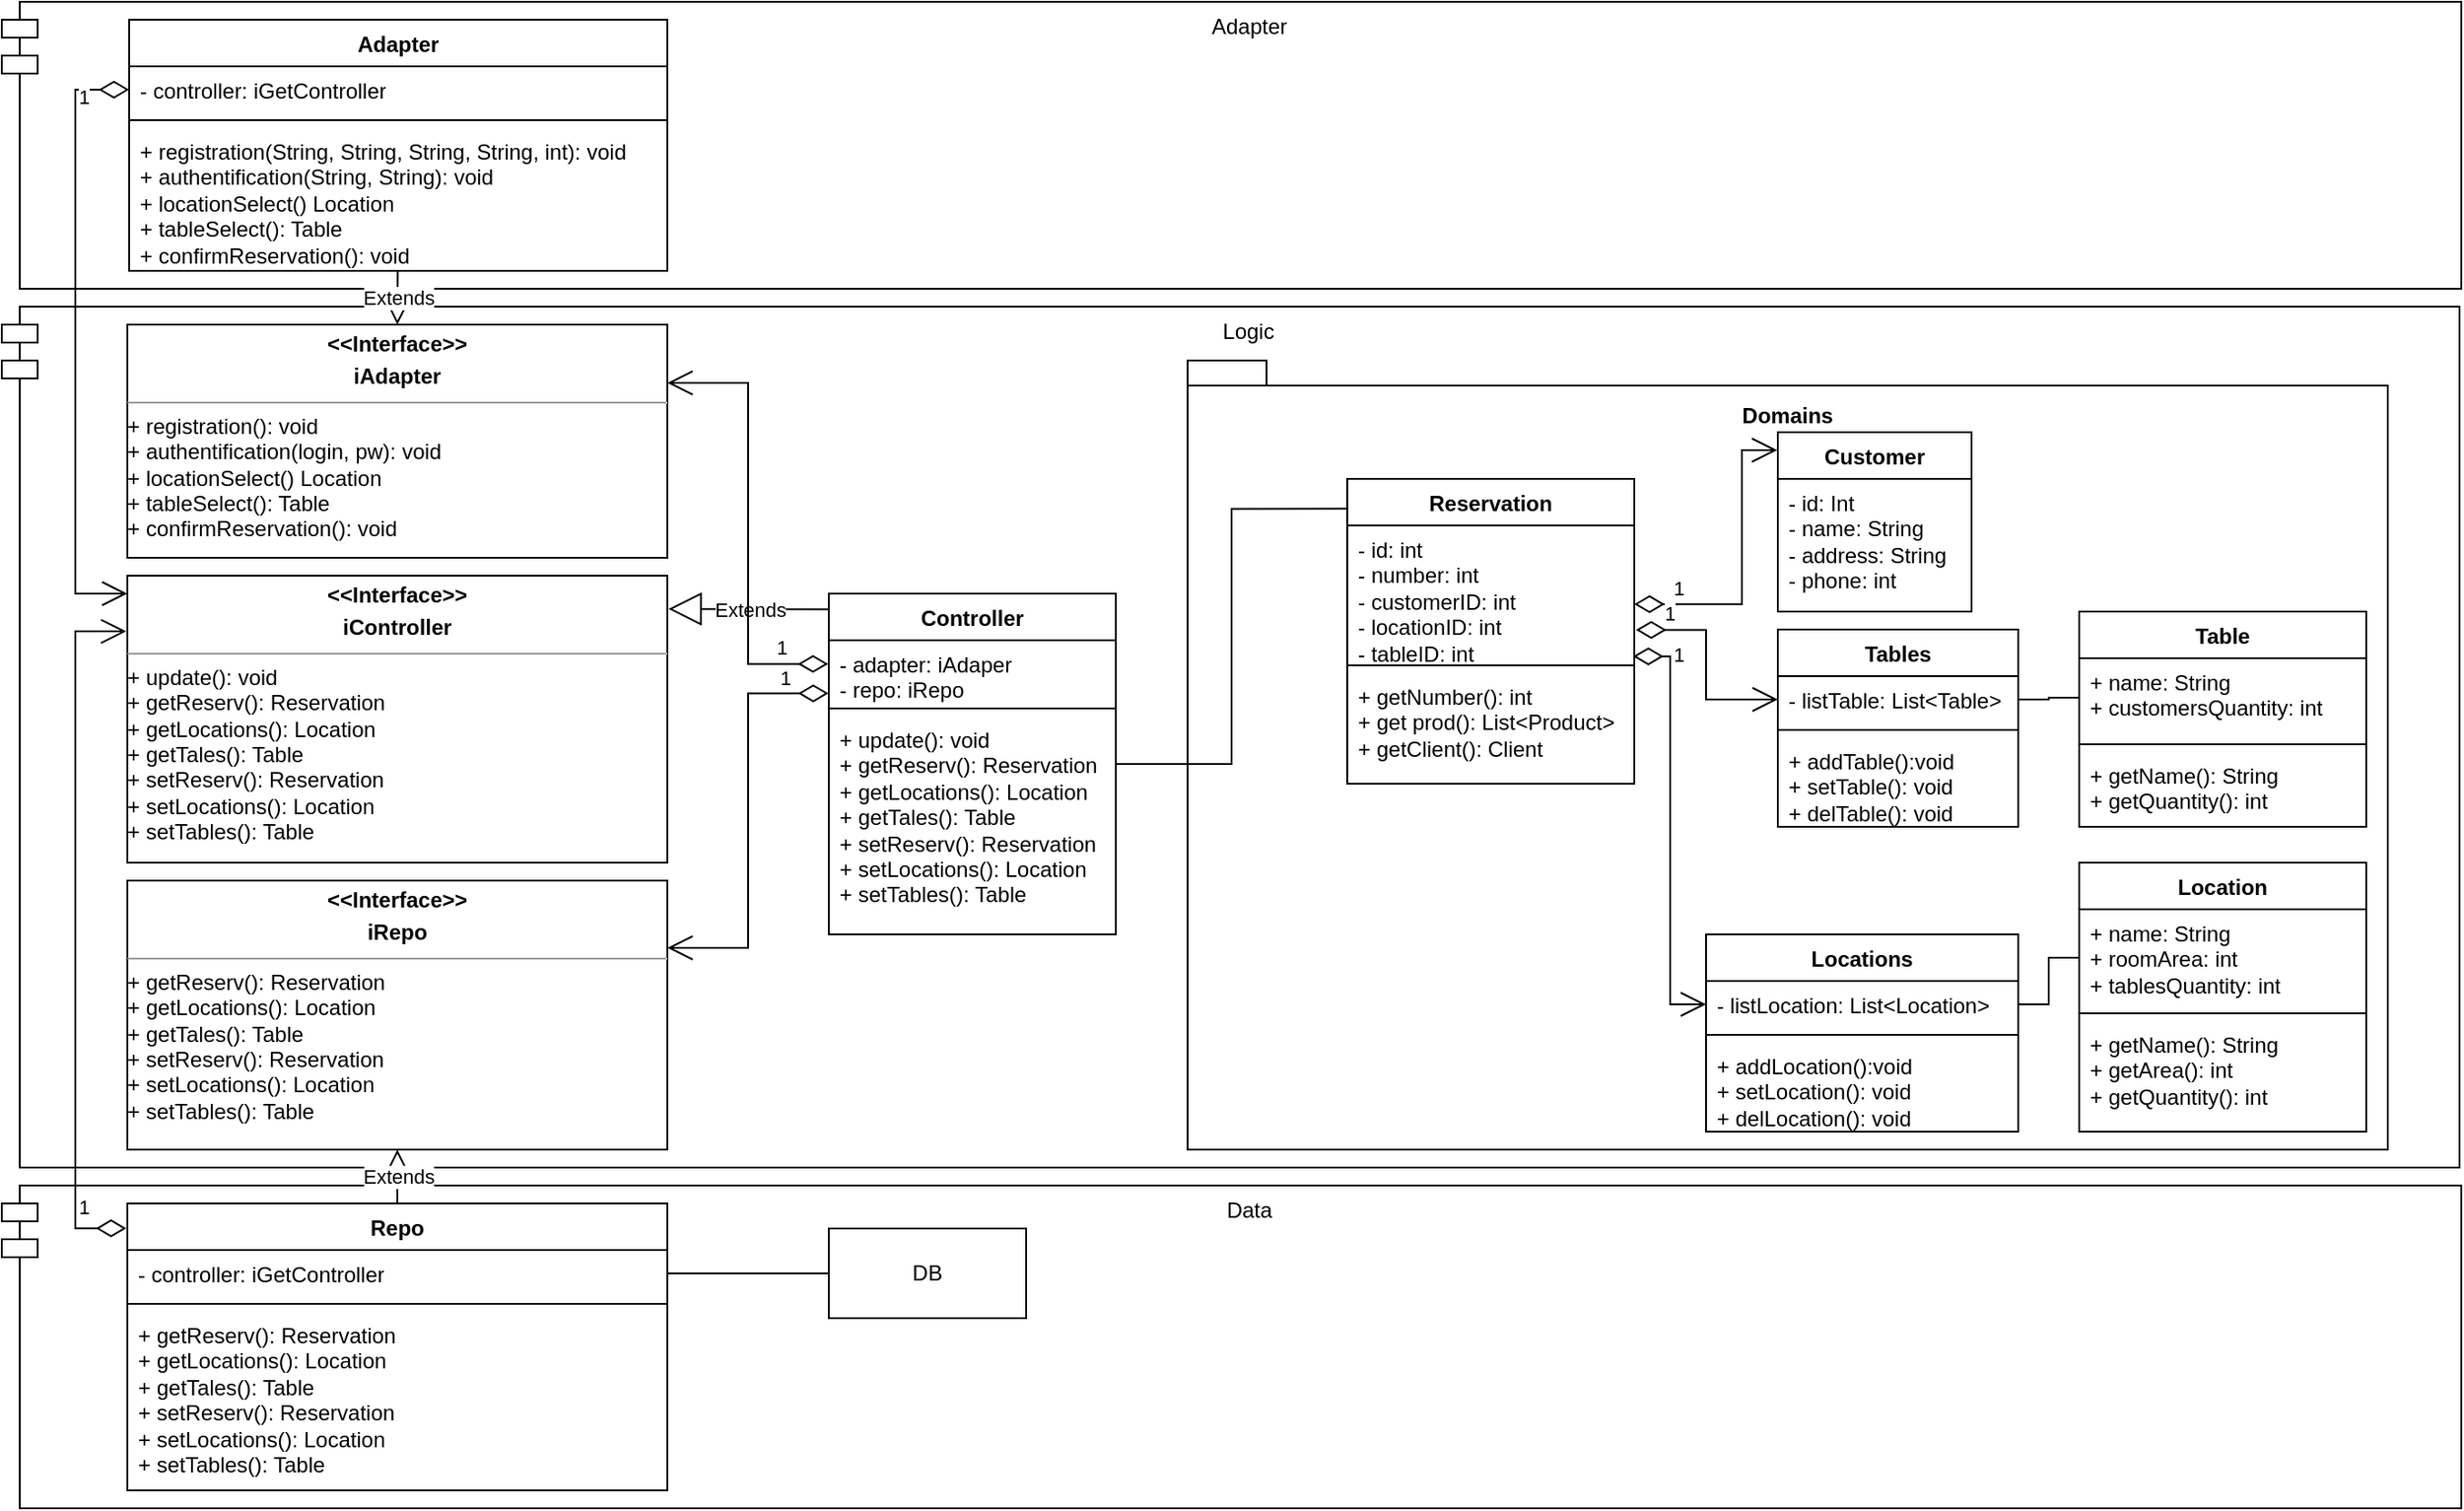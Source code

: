 <mxfile version="22.1.11" type="device">
  <diagram name="Страница — 1" id="iccQO1knJx4fQwvvYH7b">
    <mxGraphModel dx="398" dy="232" grid="1" gridSize="10" guides="1" tooltips="1" connect="1" arrows="1" fold="1" page="1" pageScale="1" pageWidth="827" pageHeight="1169" math="0" shadow="0">
      <root>
        <mxCell id="0" />
        <mxCell id="1" parent="0" />
        <mxCell id="4vGNX6ftqIx7hebFvJX0-1" value="Adapter" style="shape=module;align=left;spacingLeft=20;align=center;verticalAlign=top;whiteSpace=wrap;html=1;" parent="1" vertex="1">
          <mxGeometry x="29" y="10" width="1371" height="160" as="geometry" />
        </mxCell>
        <mxCell id="4vGNX6ftqIx7hebFvJX0-2" value="Logic" style="shape=module;align=left;spacingLeft=20;align=center;verticalAlign=top;whiteSpace=wrap;html=1;" parent="1" vertex="1">
          <mxGeometry x="29" y="180" width="1370" height="480" as="geometry" />
        </mxCell>
        <mxCell id="4vGNX6ftqIx7hebFvJX0-3" value="Data" style="shape=module;align=left;spacingLeft=20;align=center;verticalAlign=top;whiteSpace=wrap;html=1;" parent="1" vertex="1">
          <mxGeometry x="29" y="670" width="1371" height="180" as="geometry" />
        </mxCell>
        <mxCell id="Mzm_h6cvFY5Xjswd9-C1-1" value="Adapter" style="swimlane;fontStyle=1;align=center;verticalAlign=top;childLayout=stackLayout;horizontal=1;startSize=26;horizontalStack=0;resizeParent=1;resizeParentMax=0;resizeLast=0;collapsible=1;marginBottom=0;whiteSpace=wrap;html=1;" parent="1" vertex="1">
          <mxGeometry x="100" y="20" width="300" height="140" as="geometry" />
        </mxCell>
        <mxCell id="Mzm_h6cvFY5Xjswd9-C1-2" value="- controller: iGetController" style="text;strokeColor=none;fillColor=none;align=left;verticalAlign=top;spacingLeft=4;spacingRight=4;overflow=hidden;rotatable=0;points=[[0,0.5],[1,0.5]];portConstraint=eastwest;whiteSpace=wrap;html=1;" parent="Mzm_h6cvFY5Xjswd9-C1-1" vertex="1">
          <mxGeometry y="26" width="300" height="26" as="geometry" />
        </mxCell>
        <mxCell id="Mzm_h6cvFY5Xjswd9-C1-3" value="" style="line;strokeWidth=1;fillColor=none;align=left;verticalAlign=middle;spacingTop=-1;spacingLeft=3;spacingRight=3;rotatable=0;labelPosition=right;points=[];portConstraint=eastwest;strokeColor=inherit;" parent="Mzm_h6cvFY5Xjswd9-C1-1" vertex="1">
          <mxGeometry y="52" width="300" height="8" as="geometry" />
        </mxCell>
        <mxCell id="Mzm_h6cvFY5Xjswd9-C1-4" value="+ registration(String, String, String, String, int): void&lt;br&gt;+ authentification(String, String): void&lt;br&gt;+ locationSelect() Location&lt;br&gt;+ tableSelect(): Table&lt;br&gt;+ confirmReservation(): void" style="text;strokeColor=none;fillColor=none;align=left;verticalAlign=top;spacingLeft=4;spacingRight=4;overflow=hidden;rotatable=0;points=[[0,0.5],[1,0.5]];portConstraint=eastwest;whiteSpace=wrap;html=1;" parent="Mzm_h6cvFY5Xjswd9-C1-1" vertex="1">
          <mxGeometry y="60" width="300" height="80" as="geometry" />
        </mxCell>
        <mxCell id="Mzm_h6cvFY5Xjswd9-C1-5" value="Repo" style="swimlane;fontStyle=1;align=center;verticalAlign=top;childLayout=stackLayout;horizontal=1;startSize=26;horizontalStack=0;resizeParent=1;resizeParentMax=0;resizeLast=0;collapsible=1;marginBottom=0;whiteSpace=wrap;html=1;" parent="1" vertex="1">
          <mxGeometry x="99" y="680" width="301" height="160" as="geometry" />
        </mxCell>
        <mxCell id="Mzm_h6cvFY5Xjswd9-C1-6" value="- controller: iGetController" style="text;strokeColor=none;fillColor=none;align=left;verticalAlign=top;spacingLeft=4;spacingRight=4;overflow=hidden;rotatable=0;points=[[0,0.5],[1,0.5]];portConstraint=eastwest;whiteSpace=wrap;html=1;" parent="Mzm_h6cvFY5Xjswd9-C1-5" vertex="1">
          <mxGeometry y="26" width="301" height="26" as="geometry" />
        </mxCell>
        <mxCell id="Mzm_h6cvFY5Xjswd9-C1-7" value="" style="line;strokeWidth=1;fillColor=none;align=left;verticalAlign=middle;spacingTop=-1;spacingLeft=3;spacingRight=3;rotatable=0;labelPosition=right;points=[];portConstraint=eastwest;strokeColor=inherit;" parent="Mzm_h6cvFY5Xjswd9-C1-5" vertex="1">
          <mxGeometry y="52" width="301" height="8" as="geometry" />
        </mxCell>
        <mxCell id="Mzm_h6cvFY5Xjswd9-C1-8" value="+ getReserv(): Reservation&lt;br style=&quot;border-color: var(--border-color);&quot;&gt;+ getLocations(): Location&lt;br style=&quot;border-color: var(--border-color);&quot;&gt;+ getTales(): Table&lt;br style=&quot;border-color: var(--border-color);&quot;&gt;+ setReserv(): Reservation&lt;br style=&quot;border-color: var(--border-color);&quot;&gt;+ setLocations(): Location&lt;br style=&quot;border-color: var(--border-color);&quot;&gt;+ setTables(): Table" style="text;strokeColor=none;fillColor=none;align=left;verticalAlign=top;spacingLeft=4;spacingRight=4;overflow=hidden;rotatable=0;points=[[0,0.5],[1,0.5]];portConstraint=eastwest;whiteSpace=wrap;html=1;" parent="Mzm_h6cvFY5Xjswd9-C1-5" vertex="1">
          <mxGeometry y="60" width="301" height="100" as="geometry" />
        </mxCell>
        <mxCell id="Mzm_h6cvFY5Xjswd9-C1-9" value="&lt;p style=&quot;margin:0px;margin-top:4px;text-align:center;&quot;&gt;&lt;b&gt;&amp;lt;&amp;lt;Interface&amp;gt;&amp;gt;&lt;/b&gt;&lt;/p&gt;&lt;p style=&quot;margin:0px;margin-top:4px;text-align:center;&quot;&gt;&lt;b&gt;iAdapter&lt;/b&gt;&lt;/p&gt;&lt;hr size=&quot;1&quot;&gt;&lt;div style=&quot;height:2px;&quot;&gt;+ registration(): void&lt;br style=&quot;border-color: var(--border-color);&quot;&gt;+ authentification(login, pw): void&lt;br style=&quot;border-color: var(--border-color);&quot;&gt;+ locationSelect() Location&lt;br style=&quot;border-color: var(--border-color);&quot;&gt;+ tableSelect(): Table&lt;br style=&quot;border-color: var(--border-color);&quot;&gt;+ confirmReservation(): void&lt;/div&gt;" style="verticalAlign=top;align=left;overflow=fill;fontSize=12;fontFamily=Helvetica;html=1;whiteSpace=wrap;" parent="1" vertex="1">
          <mxGeometry x="99" y="190" width="301" height="130" as="geometry" />
        </mxCell>
        <mxCell id="Mzm_h6cvFY5Xjswd9-C1-10" value="&lt;p style=&quot;margin:0px;margin-top:4px;text-align:center;&quot;&gt;&lt;b&gt;&amp;lt;&amp;lt;Interface&amp;gt;&amp;gt;&lt;/b&gt;&lt;/p&gt;&lt;p style=&quot;margin:0px;margin-top:4px;text-align:center;&quot;&gt;&lt;b&gt;iRepo&lt;/b&gt;&lt;/p&gt;&lt;hr size=&quot;1&quot;&gt;&lt;div style=&quot;height:2px;&quot;&gt;+ getReserv(): Reservation&lt;br style=&quot;border-color: var(--border-color);&quot;&gt;+ getLocations(): Location&lt;br style=&quot;border-color: var(--border-color);&quot;&gt;+ getTales(): Table&lt;br style=&quot;border-color: var(--border-color);&quot;&gt;+ setReserv(): Reservation&lt;br style=&quot;border-color: var(--border-color);&quot;&gt;+ setLocations(): Location&lt;br style=&quot;border-color: var(--border-color);&quot;&gt;+ setTables(): Table&lt;/div&gt;" style="verticalAlign=top;align=left;overflow=fill;fontSize=12;fontFamily=Helvetica;html=1;whiteSpace=wrap;" parent="1" vertex="1">
          <mxGeometry x="99" y="500" width="301" height="150" as="geometry" />
        </mxCell>
        <mxCell id="Mzm_h6cvFY5Xjswd9-C1-11" value="&lt;p style=&quot;margin:0px;margin-top:4px;text-align:center;&quot;&gt;&lt;b&gt;&amp;lt;&amp;lt;Interface&amp;gt;&amp;gt;&lt;/b&gt;&lt;/p&gt;&lt;p style=&quot;margin:0px;margin-top:4px;text-align:center;&quot;&gt;&lt;b&gt;iController&lt;/b&gt;&lt;/p&gt;&lt;hr size=&quot;1&quot;&gt;&lt;div style=&quot;height:2px;&quot;&gt;&lt;div style=&quot;&quot;&gt;&lt;span style=&quot;background-color: initial;&quot;&gt;+ update(): void&lt;/span&gt;&lt;/div&gt;&lt;div style=&quot;&quot;&gt;&lt;span style=&quot;background-color: initial;&quot;&gt;+ getReserv(): Reservation&lt;/span&gt;&lt;/div&gt;&lt;div style=&quot;&quot;&gt;&lt;span style=&quot;background-color: initial;&quot;&gt;+ getLocations(): Location&lt;/span&gt;&lt;/div&gt;&lt;div style=&quot;&quot;&gt;&lt;span style=&quot;background-color: initial;&quot;&gt;+ getTales(): Table&lt;/span&gt;&lt;/div&gt;&lt;div style=&quot;&quot;&gt;&lt;span style=&quot;background-color: initial;&quot;&gt;+ setReserv(): Reservation&lt;/span&gt;&lt;/div&gt;&lt;div style=&quot;&quot;&gt;&lt;span style=&quot;background-color: initial;&quot;&gt;+ setLocations(): Location&lt;/span&gt;&lt;/div&gt;&lt;div style=&quot;&quot;&gt;&lt;span style=&quot;background-color: initial;&quot;&gt;+ setTables(): Table&lt;/span&gt;&lt;/div&gt;&lt;/div&gt;" style="verticalAlign=top;align=left;overflow=fill;fontSize=12;fontFamily=Helvetica;html=1;whiteSpace=wrap;" parent="1" vertex="1">
          <mxGeometry x="99" y="330" width="301" height="160" as="geometry" />
        </mxCell>
        <mxCell id="Mzm_h6cvFY5Xjswd9-C1-12" value="&lt;div style=&quot;&quot;&gt;&lt;span style=&quot;background-color: initial;&quot;&gt;Domains&lt;/span&gt;&lt;/div&gt;&lt;div style=&quot;&quot;&gt;&lt;span style=&quot;background-color: initial;&quot;&gt;&lt;br&gt;&lt;/span&gt;&lt;/div&gt;&lt;div style=&quot;&quot;&gt;&lt;span style=&quot;background-color: initial;&quot;&gt;&lt;br&gt;&lt;/span&gt;&lt;/div&gt;&lt;div style=&quot;&quot;&gt;&lt;span style=&quot;background-color: initial;&quot;&gt;&lt;br&gt;&lt;/span&gt;&lt;/div&gt;&lt;div style=&quot;&quot;&gt;&lt;span style=&quot;background-color: initial;&quot;&gt;&lt;br&gt;&lt;/span&gt;&lt;/div&gt;&lt;div style=&quot;&quot;&gt;&lt;span style=&quot;background-color: initial;&quot;&gt;&lt;br&gt;&lt;/span&gt;&lt;/div&gt;&lt;div style=&quot;&quot;&gt;&lt;span style=&quot;background-color: initial;&quot;&gt;&lt;br&gt;&lt;/span&gt;&lt;/div&gt;&lt;div style=&quot;&quot;&gt;&lt;span style=&quot;background-color: initial;&quot;&gt;&lt;br&gt;&lt;/span&gt;&lt;/div&gt;&lt;div style=&quot;&quot;&gt;&lt;span style=&quot;background-color: initial;&quot;&gt;&lt;br&gt;&lt;/span&gt;&lt;/div&gt;&lt;div style=&quot;&quot;&gt;&lt;span style=&quot;background-color: initial;&quot;&gt;&lt;br&gt;&lt;/span&gt;&lt;/div&gt;&lt;div style=&quot;&quot;&gt;&lt;span style=&quot;background-color: initial;&quot;&gt;&lt;br&gt;&lt;/span&gt;&lt;/div&gt;&lt;div style=&quot;&quot;&gt;&lt;span style=&quot;background-color: initial;&quot;&gt;&lt;br&gt;&lt;/span&gt;&lt;/div&gt;&lt;div style=&quot;&quot;&gt;&lt;span style=&quot;background-color: initial;&quot;&gt;&lt;br&gt;&lt;/span&gt;&lt;/div&gt;&lt;div style=&quot;&quot;&gt;&lt;span style=&quot;background-color: initial;&quot;&gt;&lt;br&gt;&lt;/span&gt;&lt;/div&gt;&lt;div style=&quot;&quot;&gt;&lt;span style=&quot;background-color: initial;&quot;&gt;&lt;br&gt;&lt;/span&gt;&lt;/div&gt;&lt;div style=&quot;&quot;&gt;&lt;span style=&quot;background-color: initial;&quot;&gt;&lt;br&gt;&lt;/span&gt;&lt;/div&gt;&lt;div style=&quot;&quot;&gt;&lt;span style=&quot;background-color: initial;&quot;&gt;&lt;br&gt;&lt;/span&gt;&lt;/div&gt;&lt;div style=&quot;&quot;&gt;&lt;span style=&quot;background-color: initial;&quot;&gt;&lt;br&gt;&lt;/span&gt;&lt;/div&gt;&lt;div style=&quot;&quot;&gt;&lt;span style=&quot;background-color: initial;&quot;&gt;&lt;br&gt;&lt;/span&gt;&lt;/div&gt;&lt;div style=&quot;&quot;&gt;&lt;span style=&quot;background-color: initial;&quot;&gt;&lt;br&gt;&lt;/span&gt;&lt;/div&gt;&lt;div style=&quot;&quot;&gt;&lt;span style=&quot;background-color: initial;&quot;&gt;&lt;br&gt;&lt;/span&gt;&lt;/div&gt;&lt;div style=&quot;&quot;&gt;&lt;span style=&quot;background-color: initial;&quot;&gt;&lt;br&gt;&lt;/span&gt;&lt;/div&gt;&lt;div style=&quot;&quot;&gt;&lt;span style=&quot;background-color: initial;&quot;&gt;&lt;br&gt;&lt;/span&gt;&lt;/div&gt;&lt;div style=&quot;&quot;&gt;&lt;span style=&quot;background-color: initial;&quot;&gt;&lt;br&gt;&lt;/span&gt;&lt;/div&gt;&lt;div style=&quot;&quot;&gt;&lt;span style=&quot;background-color: initial;&quot;&gt;&lt;br&gt;&lt;/span&gt;&lt;/div&gt;&lt;div style=&quot;&quot;&gt;&lt;span style=&quot;background-color: initial;&quot;&gt;&lt;br&gt;&lt;/span&gt;&lt;/div&gt;&lt;div style=&quot;&quot;&gt;&lt;span style=&quot;background-color: initial;&quot;&gt;&lt;br&gt;&lt;/span&gt;&lt;/div&gt;&lt;div style=&quot;&quot;&gt;&lt;span style=&quot;background-color: initial;&quot;&gt;&lt;br&gt;&lt;/span&gt;&lt;/div&gt;" style="shape=folder;fontStyle=1;spacingTop=10;tabWidth=40;tabHeight=14;tabPosition=left;html=1;whiteSpace=wrap;align=center;" parent="1" vertex="1">
          <mxGeometry x="690" y="210" width="669" height="440" as="geometry" />
        </mxCell>
        <mxCell id="Mzm_h6cvFY5Xjswd9-C1-13" value="Controller" style="swimlane;fontStyle=1;align=center;verticalAlign=top;childLayout=stackLayout;horizontal=1;startSize=26;horizontalStack=0;resizeParent=1;resizeParentMax=0;resizeLast=0;collapsible=1;marginBottom=0;whiteSpace=wrap;html=1;" parent="1" vertex="1">
          <mxGeometry x="490" y="340" width="160" height="190" as="geometry" />
        </mxCell>
        <mxCell id="Mzm_h6cvFY5Xjswd9-C1-14" value="- adapter: iAdaper&lt;br&gt;- repo: iRepo" style="text;strokeColor=none;fillColor=none;align=left;verticalAlign=top;spacingLeft=4;spacingRight=4;overflow=hidden;rotatable=0;points=[[0,0.5],[1,0.5]];portConstraint=eastwest;whiteSpace=wrap;html=1;" parent="Mzm_h6cvFY5Xjswd9-C1-13" vertex="1">
          <mxGeometry y="26" width="160" height="34" as="geometry" />
        </mxCell>
        <mxCell id="Mzm_h6cvFY5Xjswd9-C1-15" value="" style="line;strokeWidth=1;fillColor=none;align=left;verticalAlign=middle;spacingTop=-1;spacingLeft=3;spacingRight=3;rotatable=0;labelPosition=right;points=[];portConstraint=eastwest;strokeColor=inherit;" parent="Mzm_h6cvFY5Xjswd9-C1-13" vertex="1">
          <mxGeometry y="60" width="160" height="8" as="geometry" />
        </mxCell>
        <mxCell id="Mzm_h6cvFY5Xjswd9-C1-16" value="+ update(): void&lt;br style=&quot;border-color: var(--border-color);&quot;&gt;+ getReserv(): Reservation&lt;br style=&quot;border-color: var(--border-color);&quot;&gt;+ getLocations(): Location&lt;br style=&quot;border-color: var(--border-color);&quot;&gt;+ getTales(): Table&lt;br style=&quot;border-color: var(--border-color);&quot;&gt;+ setReserv(): Reservation&lt;br style=&quot;border-color: var(--border-color);&quot;&gt;+ setLocations(): Location&lt;br style=&quot;border-color: var(--border-color);&quot;&gt;+ setTables(): Table" style="text;strokeColor=none;fillColor=none;align=left;verticalAlign=top;spacingLeft=4;spacingRight=4;overflow=hidden;rotatable=0;points=[[0,0.5],[1,0.5]];portConstraint=eastwest;whiteSpace=wrap;html=1;" parent="Mzm_h6cvFY5Xjswd9-C1-13" vertex="1">
          <mxGeometry y="68" width="160" height="122" as="geometry" />
        </mxCell>
        <mxCell id="Mzm_h6cvFY5Xjswd9-C1-17" value="Location" style="swimlane;fontStyle=1;align=center;verticalAlign=top;childLayout=stackLayout;horizontal=1;startSize=26;horizontalStack=0;resizeParent=1;resizeParentMax=0;resizeLast=0;collapsible=1;marginBottom=0;whiteSpace=wrap;html=1;" parent="1" vertex="1">
          <mxGeometry x="1187" y="490" width="160" height="150" as="geometry" />
        </mxCell>
        <mxCell id="Mzm_h6cvFY5Xjswd9-C1-18" value="+ name: String&lt;br&gt;+ roomArea: int&lt;br&gt;+ tablesQuantity: int" style="text;strokeColor=none;fillColor=none;align=left;verticalAlign=top;spacingLeft=4;spacingRight=4;overflow=hidden;rotatable=0;points=[[0,0.5],[1,0.5]];portConstraint=eastwest;whiteSpace=wrap;html=1;" parent="Mzm_h6cvFY5Xjswd9-C1-17" vertex="1">
          <mxGeometry y="26" width="160" height="54" as="geometry" />
        </mxCell>
        <mxCell id="Mzm_h6cvFY5Xjswd9-C1-19" value="" style="line;strokeWidth=1;fillColor=none;align=left;verticalAlign=middle;spacingTop=-1;spacingLeft=3;spacingRight=3;rotatable=0;labelPosition=right;points=[];portConstraint=eastwest;strokeColor=inherit;" parent="Mzm_h6cvFY5Xjswd9-C1-17" vertex="1">
          <mxGeometry y="80" width="160" height="8" as="geometry" />
        </mxCell>
        <mxCell id="Mzm_h6cvFY5Xjswd9-C1-20" value="+ getName(): String&lt;br&gt;+ getArea(): int&lt;br&gt;+ getQuantity(): int" style="text;strokeColor=none;fillColor=none;align=left;verticalAlign=top;spacingLeft=4;spacingRight=4;overflow=hidden;rotatable=0;points=[[0,0.5],[1,0.5]];portConstraint=eastwest;whiteSpace=wrap;html=1;" parent="Mzm_h6cvFY5Xjswd9-C1-17" vertex="1">
          <mxGeometry y="88" width="160" height="62" as="geometry" />
        </mxCell>
        <mxCell id="Mzm_h6cvFY5Xjswd9-C1-21" value="DB" style="html=1;whiteSpace=wrap;" parent="1" vertex="1">
          <mxGeometry x="490" y="694" width="110" height="50" as="geometry" />
        </mxCell>
        <mxCell id="Mzm_h6cvFY5Xjswd9-C1-22" value="" style="endArrow=none;html=1;edgeStyle=orthogonalEdgeStyle;rounded=0;exitX=1;exitY=0.5;exitDx=0;exitDy=0;entryX=0;entryY=0.5;entryDx=0;entryDy=0;" parent="1" source="Mzm_h6cvFY5Xjswd9-C1-6" target="Mzm_h6cvFY5Xjswd9-C1-21" edge="1">
          <mxGeometry relative="1" as="geometry">
            <mxPoint x="269" y="723" as="sourcePoint" />
            <mxPoint x="448" y="202" as="targetPoint" />
          </mxGeometry>
        </mxCell>
        <mxCell id="Mzm_h6cvFY5Xjswd9-C1-27" value="Customer" style="swimlane;fontStyle=1;align=center;verticalAlign=top;childLayout=stackLayout;horizontal=1;startSize=26;horizontalStack=0;resizeParent=1;resizeParentMax=0;resizeLast=0;collapsible=1;marginBottom=0;whiteSpace=wrap;html=1;" parent="1" vertex="1">
          <mxGeometry x="1019" y="250" width="108" height="100" as="geometry" />
        </mxCell>
        <mxCell id="Mzm_h6cvFY5Xjswd9-C1-28" value="- id: Int&lt;br&gt;- name: String&lt;br&gt;- address: String&lt;br&gt;- phone: int" style="text;strokeColor=none;fillColor=none;align=left;verticalAlign=top;spacingLeft=4;spacingRight=4;overflow=hidden;rotatable=0;points=[[0,0.5],[1,0.5]];portConstraint=eastwest;whiteSpace=wrap;html=1;" parent="Mzm_h6cvFY5Xjswd9-C1-27" vertex="1">
          <mxGeometry y="26" width="108" height="74" as="geometry" />
        </mxCell>
        <mxCell id="Mzm_h6cvFY5Xjswd9-C1-29" value="Locations" style="swimlane;fontStyle=1;align=center;verticalAlign=top;childLayout=stackLayout;horizontal=1;startSize=26;horizontalStack=0;resizeParent=1;resizeParentMax=0;resizeLast=0;collapsible=1;marginBottom=0;whiteSpace=wrap;html=1;" parent="1" vertex="1">
          <mxGeometry x="979" y="530" width="174" height="110" as="geometry" />
        </mxCell>
        <mxCell id="Mzm_h6cvFY5Xjswd9-C1-30" value="- listLocation: List&amp;lt;Location&amp;gt;" style="text;strokeColor=none;fillColor=none;align=left;verticalAlign=top;spacingLeft=4;spacingRight=4;overflow=hidden;rotatable=0;points=[[0,0.5],[1,0.5]];portConstraint=eastwest;whiteSpace=wrap;html=1;" parent="Mzm_h6cvFY5Xjswd9-C1-29" vertex="1">
          <mxGeometry y="26" width="174" height="26" as="geometry" />
        </mxCell>
        <mxCell id="Mzm_h6cvFY5Xjswd9-C1-31" value="" style="line;strokeWidth=1;fillColor=none;align=left;verticalAlign=middle;spacingTop=-1;spacingLeft=3;spacingRight=3;rotatable=0;labelPosition=right;points=[];portConstraint=eastwest;strokeColor=inherit;" parent="Mzm_h6cvFY5Xjswd9-C1-29" vertex="1">
          <mxGeometry y="52" width="174" height="8" as="geometry" />
        </mxCell>
        <mxCell id="Mzm_h6cvFY5Xjswd9-C1-32" value="+ addLocation():void&lt;br style=&quot;border-color: var(--border-color); text-align: center;&quot;&gt;+ setLocation&lt;span style=&quot;text-align: center;&quot;&gt;(): void&lt;/span&gt;&lt;br style=&quot;border-color: var(--border-color); text-align: center;&quot;&gt;+ delLocation(): void" style="text;strokeColor=none;fillColor=none;align=left;verticalAlign=top;spacingLeft=4;spacingRight=4;overflow=hidden;rotatable=0;points=[[0,0.5],[1,0.5]];portConstraint=eastwest;whiteSpace=wrap;html=1;" parent="Mzm_h6cvFY5Xjswd9-C1-29" vertex="1">
          <mxGeometry y="60" width="174" height="50" as="geometry" />
        </mxCell>
        <mxCell id="Mzm_h6cvFY5Xjswd9-C1-33" value="Reservation" style="swimlane;fontStyle=1;align=center;verticalAlign=top;childLayout=stackLayout;horizontal=1;startSize=26;horizontalStack=0;resizeParent=1;resizeParentMax=0;resizeLast=0;collapsible=1;marginBottom=0;whiteSpace=wrap;html=1;" parent="1" vertex="1">
          <mxGeometry x="779" y="276" width="160" height="170" as="geometry" />
        </mxCell>
        <mxCell id="Mzm_h6cvFY5Xjswd9-C1-34" value="- id: int&lt;br&gt;- number: int&lt;br&gt;- customerID: int&lt;br&gt;- locationID: int&lt;br style=&quot;border-color: var(--border-color);&quot;&gt;- tableID: int" style="text;strokeColor=none;fillColor=none;align=left;verticalAlign=top;spacingLeft=4;spacingRight=4;overflow=hidden;rotatable=0;points=[[0,0.5],[1,0.5]];portConstraint=eastwest;whiteSpace=wrap;html=1;" parent="Mzm_h6cvFY5Xjswd9-C1-33" vertex="1">
          <mxGeometry y="26" width="160" height="74" as="geometry" />
        </mxCell>
        <mxCell id="Mzm_h6cvFY5Xjswd9-C1-35" value="" style="line;strokeWidth=1;fillColor=none;align=left;verticalAlign=middle;spacingTop=-1;spacingLeft=3;spacingRight=3;rotatable=0;labelPosition=right;points=[];portConstraint=eastwest;strokeColor=inherit;" parent="Mzm_h6cvFY5Xjswd9-C1-33" vertex="1">
          <mxGeometry y="100" width="160" height="8" as="geometry" />
        </mxCell>
        <mxCell id="Mzm_h6cvFY5Xjswd9-C1-36" value="+ getNumber(): int&lt;br&gt;+ get prod(): List&amp;lt;Product&amp;gt;&lt;br&gt;+ getClient(): Client" style="text;strokeColor=none;fillColor=none;align=left;verticalAlign=top;spacingLeft=4;spacingRight=4;overflow=hidden;rotatable=0;points=[[0,0.5],[1,0.5]];portConstraint=eastwest;whiteSpace=wrap;html=1;" parent="Mzm_h6cvFY5Xjswd9-C1-33" vertex="1">
          <mxGeometry y="108" width="160" height="62" as="geometry" />
        </mxCell>
        <mxCell id="Mzm_h6cvFY5Xjswd9-C1-37" value="1" style="endArrow=open;html=1;endSize=12;startArrow=diamondThin;startSize=14;startFill=0;edgeStyle=orthogonalEdgeStyle;align=left;verticalAlign=bottom;rounded=0;exitX=0.996;exitY=0.986;exitDx=0;exitDy=0;exitPerimeter=0;entryX=0;entryY=0.5;entryDx=0;entryDy=0;" parent="1" source="Mzm_h6cvFY5Xjswd9-C1-34" target="Mzm_h6cvFY5Xjswd9-C1-30" edge="1">
          <mxGeometry x="-0.751" relative="1" as="geometry">
            <mxPoint x="1319.97" y="724.78" as="sourcePoint" />
            <mxPoint x="1369" y="725" as="targetPoint" />
            <Array as="points">
              <mxPoint x="959" y="375" />
              <mxPoint x="959" y="569" />
            </Array>
            <mxPoint as="offset" />
          </mxGeometry>
        </mxCell>
        <mxCell id="Mzm_h6cvFY5Xjswd9-C1-38" value="1" style="endArrow=open;html=1;endSize=12;startArrow=diamondThin;startSize=14;startFill=0;edgeStyle=orthogonalEdgeStyle;align=left;verticalAlign=bottom;rounded=0;exitX=1;exitY=0.593;exitDx=0;exitDy=0;entryX=-0.003;entryY=0.094;entryDx=0;entryDy=0;entryPerimeter=0;exitPerimeter=0;" parent="1" source="Mzm_h6cvFY5Xjswd9-C1-34" target="Mzm_h6cvFY5Xjswd9-C1-27" edge="1">
          <mxGeometry x="-0.751" relative="1" as="geometry">
            <mxPoint x="1320" y="735" as="sourcePoint" />
            <mxPoint x="1273" y="550" as="targetPoint" />
            <Array as="points">
              <mxPoint x="999" y="346" />
              <mxPoint x="999" y="260" />
              <mxPoint x="1019" y="260" />
            </Array>
            <mxPoint as="offset" />
          </mxGeometry>
        </mxCell>
        <mxCell id="Mzm_h6cvFY5Xjswd9-C1-41" value="" style="endArrow=none;html=1;edgeStyle=orthogonalEdgeStyle;rounded=0;exitX=1;exitY=0.5;exitDx=0;exitDy=0;entryX=0;entryY=0.5;entryDx=0;entryDy=0;" parent="1" source="Mzm_h6cvFY5Xjswd9-C1-30" target="Mzm_h6cvFY5Xjswd9-C1-18" edge="1">
          <mxGeometry relative="1" as="geometry">
            <mxPoint x="1039" y="661" as="sourcePoint" />
            <mxPoint x="1102" y="499" as="targetPoint" />
          </mxGeometry>
        </mxCell>
        <mxCell id="Mzm_h6cvFY5Xjswd9-C1-42" value="Table" style="swimlane;fontStyle=1;align=center;verticalAlign=top;childLayout=stackLayout;horizontal=1;startSize=26;horizontalStack=0;resizeParent=1;resizeParentMax=0;resizeLast=0;collapsible=1;marginBottom=0;whiteSpace=wrap;html=1;" parent="1" vertex="1">
          <mxGeometry x="1187" y="350" width="160" height="120" as="geometry" />
        </mxCell>
        <mxCell id="Mzm_h6cvFY5Xjswd9-C1-43" value="+ name: String&lt;br&gt;+ customersQuantity: int" style="text;strokeColor=none;fillColor=none;align=left;verticalAlign=top;spacingLeft=4;spacingRight=4;overflow=hidden;rotatable=0;points=[[0,0.5],[1,0.5]];portConstraint=eastwest;whiteSpace=wrap;html=1;" parent="Mzm_h6cvFY5Xjswd9-C1-42" vertex="1">
          <mxGeometry y="26" width="160" height="44" as="geometry" />
        </mxCell>
        <mxCell id="Mzm_h6cvFY5Xjswd9-C1-44" value="" style="line;strokeWidth=1;fillColor=none;align=left;verticalAlign=middle;spacingTop=-1;spacingLeft=3;spacingRight=3;rotatable=0;labelPosition=right;points=[];portConstraint=eastwest;strokeColor=inherit;" parent="Mzm_h6cvFY5Xjswd9-C1-42" vertex="1">
          <mxGeometry y="70" width="160" height="8" as="geometry" />
        </mxCell>
        <mxCell id="Mzm_h6cvFY5Xjswd9-C1-45" value="+ getName(): String&lt;br&gt;+ getQuantity(): int" style="text;strokeColor=none;fillColor=none;align=left;verticalAlign=top;spacingLeft=4;spacingRight=4;overflow=hidden;rotatable=0;points=[[0,0.5],[1,0.5]];portConstraint=eastwest;whiteSpace=wrap;html=1;" parent="Mzm_h6cvFY5Xjswd9-C1-42" vertex="1">
          <mxGeometry y="78" width="160" height="42" as="geometry" />
        </mxCell>
        <mxCell id="Mzm_h6cvFY5Xjswd9-C1-46" value="Tables" style="swimlane;fontStyle=1;align=center;verticalAlign=top;childLayout=stackLayout;horizontal=1;startSize=26;horizontalStack=0;resizeParent=1;resizeParentMax=0;resizeLast=0;collapsible=1;marginBottom=0;whiteSpace=wrap;html=1;" parent="1" vertex="1">
          <mxGeometry x="1019" y="360" width="134" height="110" as="geometry" />
        </mxCell>
        <mxCell id="Mzm_h6cvFY5Xjswd9-C1-47" value="- listTable: List&amp;lt;Table&amp;gt;" style="text;strokeColor=none;fillColor=none;align=left;verticalAlign=top;spacingLeft=4;spacingRight=4;overflow=hidden;rotatable=0;points=[[0,0.5],[1,0.5]];portConstraint=eastwest;whiteSpace=wrap;html=1;" parent="Mzm_h6cvFY5Xjswd9-C1-46" vertex="1">
          <mxGeometry y="26" width="134" height="26" as="geometry" />
        </mxCell>
        <mxCell id="Mzm_h6cvFY5Xjswd9-C1-48" value="" style="line;strokeWidth=1;fillColor=none;align=left;verticalAlign=middle;spacingTop=-1;spacingLeft=3;spacingRight=3;rotatable=0;labelPosition=right;points=[];portConstraint=eastwest;strokeColor=inherit;" parent="Mzm_h6cvFY5Xjswd9-C1-46" vertex="1">
          <mxGeometry y="52" width="134" height="8" as="geometry" />
        </mxCell>
        <mxCell id="Mzm_h6cvFY5Xjswd9-C1-49" value="+ addTable():void&lt;br style=&quot;border-color: var(--border-color); text-align: center;&quot;&gt;+ setTable&lt;span style=&quot;text-align: center;&quot;&gt;(): void&lt;/span&gt;&lt;br style=&quot;border-color: var(--border-color); text-align: center;&quot;&gt;+ delTable(): void" style="text;strokeColor=none;fillColor=none;align=left;verticalAlign=top;spacingLeft=4;spacingRight=4;overflow=hidden;rotatable=0;points=[[0,0.5],[1,0.5]];portConstraint=eastwest;whiteSpace=wrap;html=1;" parent="Mzm_h6cvFY5Xjswd9-C1-46" vertex="1">
          <mxGeometry y="60" width="134" height="50" as="geometry" />
        </mxCell>
        <mxCell id="Mzm_h6cvFY5Xjswd9-C1-50" value="" style="endArrow=none;html=1;edgeStyle=orthogonalEdgeStyle;rounded=0;exitX=1;exitY=0.5;exitDx=0;exitDy=0;entryX=0;entryY=0.5;entryDx=0;entryDy=0;" parent="1" source="Mzm_h6cvFY5Xjswd9-C1-47" target="Mzm_h6cvFY5Xjswd9-C1-43" edge="1">
          <mxGeometry relative="1" as="geometry">
            <mxPoint x="1039" y="486" as="sourcePoint" />
            <mxPoint x="1102" y="324" as="targetPoint" />
          </mxGeometry>
        </mxCell>
        <mxCell id="Mzm_h6cvFY5Xjswd9-C1-51" value="1" style="endArrow=open;html=1;endSize=12;startArrow=diamondThin;startSize=14;startFill=0;edgeStyle=orthogonalEdgeStyle;align=left;verticalAlign=bottom;rounded=0;exitX=1.006;exitY=0.787;exitDx=0;exitDy=0;exitPerimeter=0;entryX=0;entryY=0.5;entryDx=0;entryDy=0;" parent="1" source="Mzm_h6cvFY5Xjswd9-C1-34" target="Mzm_h6cvFY5Xjswd9-C1-47" edge="1">
          <mxGeometry x="-0.751" relative="1" as="geometry">
            <mxPoint x="948" y="385" as="sourcePoint" />
            <mxPoint x="989" y="579" as="targetPoint" />
            <Array as="points">
              <mxPoint x="979" y="360" />
              <mxPoint x="979" y="399" />
            </Array>
            <mxPoint as="offset" />
          </mxGeometry>
        </mxCell>
        <mxCell id="Mzm_h6cvFY5Xjswd9-C1-52" value="Extends" style="endArrow=block;endSize=16;endFill=0;html=1;rounded=0;exitX=0;exitY=0.046;exitDx=0;exitDy=0;entryX=1.002;entryY=0.116;entryDx=0;entryDy=0;entryPerimeter=0;exitPerimeter=0;" parent="1" source="Mzm_h6cvFY5Xjswd9-C1-13" target="Mzm_h6cvFY5Xjswd9-C1-11" edge="1">
          <mxGeometry width="160" relative="1" as="geometry">
            <mxPoint x="630" y="420" as="sourcePoint" />
            <mxPoint x="790" y="420" as="targetPoint" />
          </mxGeometry>
        </mxCell>
        <mxCell id="Mzm_h6cvFY5Xjswd9-C1-53" value="Extends" style="endArrow=block;endSize=16;endFill=0;html=1;rounded=0;exitX=0.499;exitY=1.003;exitDx=0;exitDy=0;entryX=0.5;entryY=0;entryDx=0;entryDy=0;exitPerimeter=0;" parent="1" source="Mzm_h6cvFY5Xjswd9-C1-4" target="Mzm_h6cvFY5Xjswd9-C1-9" edge="1">
          <mxGeometry width="160" relative="1" as="geometry">
            <mxPoint x="378" y="368" as="sourcePoint" />
            <mxPoint x="269" y="380" as="targetPoint" />
          </mxGeometry>
        </mxCell>
        <mxCell id="Mzm_h6cvFY5Xjswd9-C1-54" value="Extends" style="endArrow=block;endSize=16;endFill=0;html=1;rounded=0;exitX=0.5;exitY=0;exitDx=0;exitDy=0;entryX=0.5;entryY=1;entryDx=0;entryDy=0;" parent="1" source="Mzm_h6cvFY5Xjswd9-C1-5" target="Mzm_h6cvFY5Xjswd9-C1-10" edge="1">
          <mxGeometry width="160" relative="1" as="geometry">
            <mxPoint x="388" y="378" as="sourcePoint" />
            <mxPoint x="279" y="390" as="targetPoint" />
          </mxGeometry>
        </mxCell>
        <mxCell id="Mzm_h6cvFY5Xjswd9-C1-55" value="1" style="endArrow=open;html=1;endSize=12;startArrow=diamondThin;startSize=14;startFill=0;edgeStyle=orthogonalEdgeStyle;align=left;verticalAlign=bottom;rounded=0;exitX=-0.002;exitY=0.388;exitDx=0;exitDy=0;entryX=1;entryY=0.25;entryDx=0;entryDy=0;exitPerimeter=0;" parent="1" source="Mzm_h6cvFY5Xjswd9-C1-14" target="Mzm_h6cvFY5Xjswd9-C1-9" edge="1">
          <mxGeometry x="-0.751" relative="1" as="geometry">
            <mxPoint x="948" y="385" as="sourcePoint" />
            <mxPoint x="989" y="579" as="targetPoint" />
            <Array as="points" />
            <mxPoint as="offset" />
          </mxGeometry>
        </mxCell>
        <mxCell id="Mzm_h6cvFY5Xjswd9-C1-56" value="1" style="endArrow=open;html=1;endSize=12;startArrow=diamondThin;startSize=14;startFill=0;edgeStyle=orthogonalEdgeStyle;align=left;verticalAlign=bottom;rounded=0;entryX=1;entryY=0.25;entryDx=0;entryDy=0;exitX=-0.001;exitY=0.87;exitDx=0;exitDy=0;exitPerimeter=0;" parent="1" source="Mzm_h6cvFY5Xjswd9-C1-14" target="Mzm_h6cvFY5Xjswd9-C1-10" edge="1">
          <mxGeometry x="-0.751" relative="1" as="geometry">
            <mxPoint x="370" y="369" as="sourcePoint" />
            <mxPoint x="269" y="233" as="targetPoint" />
            <Array as="points" />
            <mxPoint as="offset" />
          </mxGeometry>
        </mxCell>
        <mxCell id="Mzm_h6cvFY5Xjswd9-C1-57" value="1" style="endArrow=open;html=1;endSize=12;startArrow=diamondThin;startSize=14;startFill=0;edgeStyle=orthogonalEdgeStyle;align=left;verticalAlign=bottom;rounded=0;exitX=0;exitY=0.5;exitDx=0;exitDy=0;" parent="1" source="Mzm_h6cvFY5Xjswd9-C1-2" edge="1">
          <mxGeometry x="-0.751" relative="1" as="geometry">
            <mxPoint x="378" y="389" as="sourcePoint" />
            <mxPoint x="99" y="340" as="targetPoint" />
            <Array as="points">
              <mxPoint x="70" y="59" />
              <mxPoint x="70" y="340" />
              <mxPoint x="99" y="340" />
            </Array>
            <mxPoint as="offset" />
          </mxGeometry>
        </mxCell>
        <mxCell id="Mzm_h6cvFY5Xjswd9-C1-58" value="1" style="endArrow=open;html=1;endSize=12;startArrow=diamondThin;startSize=14;startFill=0;edgeStyle=orthogonalEdgeStyle;align=left;verticalAlign=bottom;rounded=0;exitX=-0.002;exitY=0.087;exitDx=0;exitDy=0;exitPerimeter=0;entryX=-0.002;entryY=0.194;entryDx=0;entryDy=0;entryPerimeter=0;" parent="1" source="Mzm_h6cvFY5Xjswd9-C1-5" target="Mzm_h6cvFY5Xjswd9-C1-11" edge="1">
          <mxGeometry x="-0.838" relative="1" as="geometry">
            <mxPoint x="110" y="69" as="sourcePoint" />
            <mxPoint x="100" y="361" as="targetPoint" />
            <Array as="points">
              <mxPoint x="70" y="694" />
              <mxPoint x="70" y="361" />
            </Array>
            <mxPoint as="offset" />
          </mxGeometry>
        </mxCell>
        <mxCell id="Mzm_h6cvFY5Xjswd9-C1-59" value="" style="endArrow=none;html=1;edgeStyle=orthogonalEdgeStyle;rounded=0;entryX=0.004;entryY=0.098;entryDx=0;entryDy=0;entryPerimeter=0;exitX=1.003;exitY=0.221;exitDx=0;exitDy=0;exitPerimeter=0;" parent="1" source="Mzm_h6cvFY5Xjswd9-C1-16" target="Mzm_h6cvFY5Xjswd9-C1-33" edge="1">
          <mxGeometry relative="1" as="geometry">
            <mxPoint x="530" y="350" as="sourcePoint" />
            <mxPoint x="428" y="729" as="targetPoint" />
          </mxGeometry>
        </mxCell>
      </root>
    </mxGraphModel>
  </diagram>
</mxfile>

